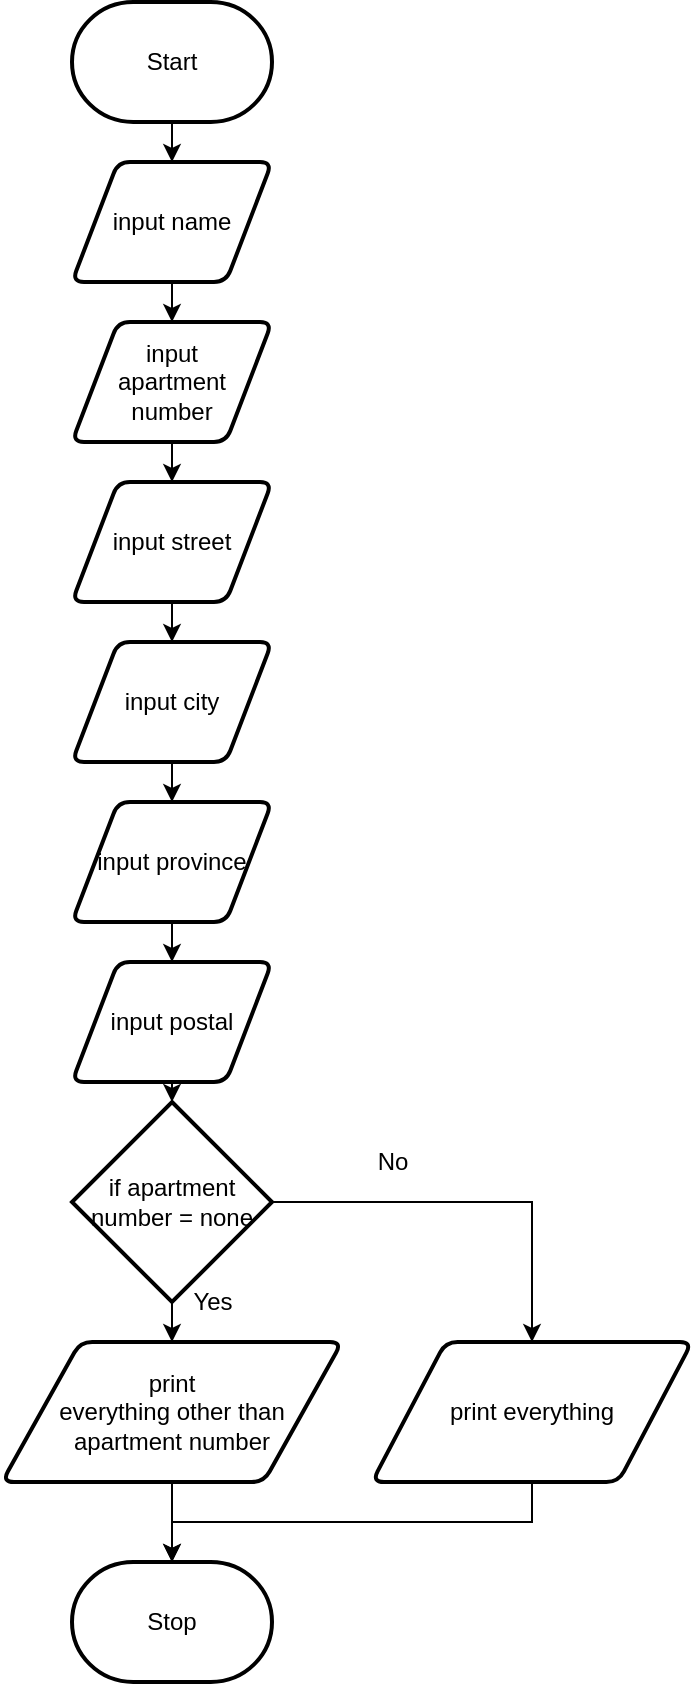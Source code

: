 <mxfile version="14.7.10" type="github">
  <diagram id="sJBhdvuV9b7ZUemU425o" name="Page-1">
    <mxGraphModel dx="852" dy="514" grid="1" gridSize="10" guides="1" tooltips="1" connect="1" arrows="1" fold="1" page="1" pageScale="1" pageWidth="850" pageHeight="1100" math="0" shadow="0">
      <root>
        <mxCell id="0" />
        <mxCell id="1" parent="0" />
        <mxCell id="QNZDILw_uNZRHjUqVIkb-20" style="edgeStyle=orthogonalEdgeStyle;rounded=0;orthogonalLoop=1;jettySize=auto;html=1;exitX=0.5;exitY=1;exitDx=0;exitDy=0;exitPerimeter=0;entryX=0.5;entryY=0;entryDx=0;entryDy=0;" edge="1" parent="1" source="QNZDILw_uNZRHjUqVIkb-1" target="QNZDILw_uNZRHjUqVIkb-2">
          <mxGeometry relative="1" as="geometry" />
        </mxCell>
        <mxCell id="QNZDILw_uNZRHjUqVIkb-1" value="Start" style="strokeWidth=2;html=1;shape=mxgraph.flowchart.terminator;whiteSpace=wrap;" vertex="1" parent="1">
          <mxGeometry x="360" y="20" width="100" height="60" as="geometry" />
        </mxCell>
        <mxCell id="QNZDILw_uNZRHjUqVIkb-21" style="edgeStyle=orthogonalEdgeStyle;rounded=0;orthogonalLoop=1;jettySize=auto;html=1;exitX=0.5;exitY=1;exitDx=0;exitDy=0;entryX=0.5;entryY=0;entryDx=0;entryDy=0;" edge="1" parent="1" source="QNZDILw_uNZRHjUqVIkb-2" target="QNZDILw_uNZRHjUqVIkb-3">
          <mxGeometry relative="1" as="geometry" />
        </mxCell>
        <mxCell id="QNZDILw_uNZRHjUqVIkb-2" value="input name" style="shape=parallelogram;html=1;strokeWidth=2;perimeter=parallelogramPerimeter;whiteSpace=wrap;rounded=1;arcSize=12;size=0.23;" vertex="1" parent="1">
          <mxGeometry x="360" y="100" width="100" height="60" as="geometry" />
        </mxCell>
        <mxCell id="QNZDILw_uNZRHjUqVIkb-22" style="edgeStyle=orthogonalEdgeStyle;rounded=0;orthogonalLoop=1;jettySize=auto;html=1;exitX=0.5;exitY=1;exitDx=0;exitDy=0;entryX=0.5;entryY=0;entryDx=0;entryDy=0;" edge="1" parent="1" source="QNZDILw_uNZRHjUqVIkb-3" target="QNZDILw_uNZRHjUqVIkb-4">
          <mxGeometry relative="1" as="geometry" />
        </mxCell>
        <mxCell id="QNZDILw_uNZRHjUqVIkb-3" value="input &lt;br&gt;apartment number" style="shape=parallelogram;html=1;strokeWidth=2;perimeter=parallelogramPerimeter;whiteSpace=wrap;rounded=1;arcSize=12;size=0.23;" vertex="1" parent="1">
          <mxGeometry x="360" y="180" width="100" height="60" as="geometry" />
        </mxCell>
        <mxCell id="QNZDILw_uNZRHjUqVIkb-23" style="edgeStyle=orthogonalEdgeStyle;rounded=0;orthogonalLoop=1;jettySize=auto;html=1;exitX=0.5;exitY=1;exitDx=0;exitDy=0;entryX=0.5;entryY=0;entryDx=0;entryDy=0;" edge="1" parent="1" source="QNZDILw_uNZRHjUqVIkb-4" target="QNZDILw_uNZRHjUqVIkb-5">
          <mxGeometry relative="1" as="geometry" />
        </mxCell>
        <mxCell id="QNZDILw_uNZRHjUqVIkb-4" value="input street" style="shape=parallelogram;html=1;strokeWidth=2;perimeter=parallelogramPerimeter;whiteSpace=wrap;rounded=1;arcSize=12;size=0.23;" vertex="1" parent="1">
          <mxGeometry x="360" y="260" width="100" height="60" as="geometry" />
        </mxCell>
        <mxCell id="QNZDILw_uNZRHjUqVIkb-24" style="edgeStyle=orthogonalEdgeStyle;rounded=0;orthogonalLoop=1;jettySize=auto;html=1;exitX=0.5;exitY=1;exitDx=0;exitDy=0;entryX=0.5;entryY=0;entryDx=0;entryDy=0;" edge="1" parent="1" source="QNZDILw_uNZRHjUqVIkb-5" target="QNZDILw_uNZRHjUqVIkb-6">
          <mxGeometry relative="1" as="geometry" />
        </mxCell>
        <mxCell id="QNZDILw_uNZRHjUqVIkb-5" value="input city" style="shape=parallelogram;html=1;strokeWidth=2;perimeter=parallelogramPerimeter;whiteSpace=wrap;rounded=1;arcSize=12;size=0.23;" vertex="1" parent="1">
          <mxGeometry x="360" y="340" width="100" height="60" as="geometry" />
        </mxCell>
        <mxCell id="QNZDILw_uNZRHjUqVIkb-19" style="edgeStyle=orthogonalEdgeStyle;rounded=0;orthogonalLoop=1;jettySize=auto;html=1;exitX=0.5;exitY=1;exitDx=0;exitDy=0;entryX=0.5;entryY=0;entryDx=0;entryDy=0;" edge="1" parent="1" source="QNZDILw_uNZRHjUqVIkb-6" target="QNZDILw_uNZRHjUqVIkb-7">
          <mxGeometry relative="1" as="geometry" />
        </mxCell>
        <mxCell id="QNZDILw_uNZRHjUqVIkb-6" value="input province" style="shape=parallelogram;html=1;strokeWidth=2;perimeter=parallelogramPerimeter;whiteSpace=wrap;rounded=1;arcSize=12;size=0.23;" vertex="1" parent="1">
          <mxGeometry x="360" y="420" width="100" height="60" as="geometry" />
        </mxCell>
        <mxCell id="QNZDILw_uNZRHjUqVIkb-18" style="edgeStyle=orthogonalEdgeStyle;rounded=0;orthogonalLoop=1;jettySize=auto;html=1;exitX=0.5;exitY=1;exitDx=0;exitDy=0;entryX=0.5;entryY=0;entryDx=0;entryDy=0;entryPerimeter=0;" edge="1" parent="1" source="QNZDILw_uNZRHjUqVIkb-7" target="QNZDILw_uNZRHjUqVIkb-8">
          <mxGeometry relative="1" as="geometry" />
        </mxCell>
        <mxCell id="QNZDILw_uNZRHjUqVIkb-7" value="input postal" style="shape=parallelogram;html=1;strokeWidth=2;perimeter=parallelogramPerimeter;whiteSpace=wrap;rounded=1;arcSize=12;size=0.23;" vertex="1" parent="1">
          <mxGeometry x="360" y="500" width="100" height="60" as="geometry" />
        </mxCell>
        <mxCell id="QNZDILw_uNZRHjUqVIkb-12" style="edgeStyle=orthogonalEdgeStyle;rounded=0;orthogonalLoop=1;jettySize=auto;html=1;exitX=0.5;exitY=1;exitDx=0;exitDy=0;exitPerimeter=0;entryX=0.5;entryY=0;entryDx=0;entryDy=0;" edge="1" parent="1" source="QNZDILw_uNZRHjUqVIkb-8" target="QNZDILw_uNZRHjUqVIkb-9">
          <mxGeometry relative="1" as="geometry" />
        </mxCell>
        <mxCell id="QNZDILw_uNZRHjUqVIkb-13" style="edgeStyle=orthogonalEdgeStyle;rounded=0;orthogonalLoop=1;jettySize=auto;html=1;exitX=1;exitY=0.5;exitDx=0;exitDy=0;exitPerimeter=0;entryX=0.5;entryY=0;entryDx=0;entryDy=0;" edge="1" parent="1" source="QNZDILw_uNZRHjUqVIkb-8" target="QNZDILw_uNZRHjUqVIkb-10">
          <mxGeometry relative="1" as="geometry" />
        </mxCell>
        <mxCell id="QNZDILw_uNZRHjUqVIkb-8" value="if apartment number = none" style="strokeWidth=2;html=1;shape=mxgraph.flowchart.decision;whiteSpace=wrap;" vertex="1" parent="1">
          <mxGeometry x="360" y="570" width="100" height="100" as="geometry" />
        </mxCell>
        <mxCell id="QNZDILw_uNZRHjUqVIkb-16" style="edgeStyle=orthogonalEdgeStyle;rounded=0;orthogonalLoop=1;jettySize=auto;html=1;exitX=0.5;exitY=1;exitDx=0;exitDy=0;entryX=0.5;entryY=0;entryDx=0;entryDy=0;entryPerimeter=0;" edge="1" parent="1" source="QNZDILw_uNZRHjUqVIkb-9" target="QNZDILw_uNZRHjUqVIkb-11">
          <mxGeometry relative="1" as="geometry" />
        </mxCell>
        <mxCell id="QNZDILw_uNZRHjUqVIkb-9" value="print &lt;br&gt;everything other than apartment number" style="shape=parallelogram;html=1;strokeWidth=2;perimeter=parallelogramPerimeter;whiteSpace=wrap;rounded=1;arcSize=12;size=0.23;" vertex="1" parent="1">
          <mxGeometry x="325" y="690" width="170" height="70" as="geometry" />
        </mxCell>
        <mxCell id="QNZDILw_uNZRHjUqVIkb-17" style="edgeStyle=orthogonalEdgeStyle;rounded=0;orthogonalLoop=1;jettySize=auto;html=1;exitX=0.5;exitY=1;exitDx=0;exitDy=0;entryX=0.5;entryY=0;entryDx=0;entryDy=0;entryPerimeter=0;" edge="1" parent="1" source="QNZDILw_uNZRHjUqVIkb-10" target="QNZDILw_uNZRHjUqVIkb-11">
          <mxGeometry relative="1" as="geometry">
            <Array as="points">
              <mxPoint x="590" y="780" />
            </Array>
          </mxGeometry>
        </mxCell>
        <mxCell id="QNZDILw_uNZRHjUqVIkb-10" value="print everything" style="shape=parallelogram;html=1;strokeWidth=2;perimeter=parallelogramPerimeter;whiteSpace=wrap;rounded=1;arcSize=12;size=0.23;" vertex="1" parent="1">
          <mxGeometry x="510" y="690" width="160" height="70" as="geometry" />
        </mxCell>
        <mxCell id="QNZDILw_uNZRHjUqVIkb-11" value="Stop" style="strokeWidth=2;html=1;shape=mxgraph.flowchart.terminator;whiteSpace=wrap;" vertex="1" parent="1">
          <mxGeometry x="360" y="800" width="100" height="60" as="geometry" />
        </mxCell>
        <mxCell id="QNZDILw_uNZRHjUqVIkb-14" value="No" style="text;html=1;align=center;verticalAlign=middle;resizable=0;points=[];autosize=1;strokeColor=none;" vertex="1" parent="1">
          <mxGeometry x="505" y="590" width="30" height="20" as="geometry" />
        </mxCell>
        <mxCell id="QNZDILw_uNZRHjUqVIkb-15" value="Yes" style="text;html=1;align=center;verticalAlign=middle;resizable=0;points=[];autosize=1;strokeColor=none;" vertex="1" parent="1">
          <mxGeometry x="410" y="660" width="40" height="20" as="geometry" />
        </mxCell>
      </root>
    </mxGraphModel>
  </diagram>
</mxfile>

